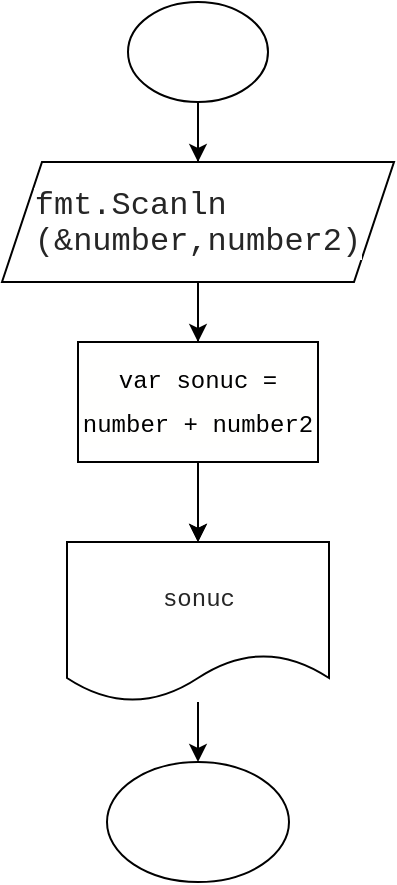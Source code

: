 <mxfile version="15.9.3" type="github">
  <diagram id="GQXadRSxt_P2eG3wc91t" name="Page-1">
    <mxGraphModel dx="946" dy="614" grid="1" gridSize="10" guides="1" tooltips="1" connect="1" arrows="1" fold="1" page="1" pageScale="1" pageWidth="827" pageHeight="1169" math="0" shadow="0">
      <root>
        <mxCell id="0" />
        <mxCell id="1" parent="0" />
        <mxCell id="QrJliiHwLaIzrrKKnuS_-2" style="edgeStyle=orthogonalEdgeStyle;rounded=0;orthogonalLoop=1;jettySize=auto;html=1;" parent="1" source="QrJliiHwLaIzrrKKnuS_-1" edge="1">
          <mxGeometry relative="1" as="geometry">
            <mxPoint x="379" y="120" as="targetPoint" />
            <Array as="points">
              <mxPoint x="379" y="70" />
              <mxPoint x="379" y="70" />
            </Array>
          </mxGeometry>
        </mxCell>
        <mxCell id="KGo8pH8FPXHJ832XPiY9-11" style="edgeStyle=orthogonalEdgeStyle;rounded=0;orthogonalLoop=1;jettySize=auto;html=1;entryX=0.5;entryY=0;entryDx=0;entryDy=0;fontSize=12;fontColor=#080808;" edge="1" parent="1" source="QrJliiHwLaIzrrKKnuS_-1" target="KGo8pH8FPXHJ832XPiY9-3">
          <mxGeometry relative="1" as="geometry" />
        </mxCell>
        <mxCell id="QrJliiHwLaIzrrKKnuS_-1" value="" style="ellipse;whiteSpace=wrap;html=1;" parent="1" vertex="1">
          <mxGeometry x="344" width="70" height="50" as="geometry" />
        </mxCell>
        <mxCell id="KGo8pH8FPXHJ832XPiY9-7" style="edgeStyle=orthogonalEdgeStyle;rounded=0;orthogonalLoop=1;jettySize=auto;html=1;entryX=0.5;entryY=0;entryDx=0;entryDy=0;startArrow=none;" edge="1" parent="1" source="KGo8pH8FPXHJ832XPiY9-12" target="KGo8pH8FPXHJ832XPiY9-6">
          <mxGeometry relative="1" as="geometry" />
        </mxCell>
        <mxCell id="KGo8pH8FPXHJ832XPiY9-14" style="edgeStyle=orthogonalEdgeStyle;rounded=0;orthogonalLoop=1;jettySize=auto;html=1;fontSize=12;fontColor=#080808;" edge="1" parent="1" source="KGo8pH8FPXHJ832XPiY9-3">
          <mxGeometry relative="1" as="geometry">
            <mxPoint x="379" y="170" as="targetPoint" />
          </mxGeometry>
        </mxCell>
        <mxCell id="KGo8pH8FPXHJ832XPiY9-3" value="&lt;p class=&quot;p1&quot; style=&quot;margin: 0px ; text-align: justify ; font-stretch: normal ; line-height: normal ; font-family: &amp;#34;courier new&amp;#34; ; color: rgb(38 , 38 , 38) ; background-color: rgb(255 , 255 , 255)&quot;&gt;&lt;font style=&quot;font-size: 16px&quot;&gt;fmt.Scanln&lt;/font&gt;&lt;/p&gt;&lt;p class=&quot;p1&quot; style=&quot;margin: 0px ; text-align: justify ; font-stretch: normal ; line-height: normal ; font-family: &amp;#34;courier new&amp;#34; ; color: rgb(38 , 38 , 38) ; background-color: rgb(255 , 255 , 255)&quot;&gt;&lt;font style=&quot;font-size: 16px&quot;&gt;(&amp;amp;number,number2)&lt;/font&gt;&lt;/p&gt;" style="shape=parallelogram;perimeter=parallelogramPerimeter;whiteSpace=wrap;html=1;fixedSize=1;" vertex="1" parent="1">
          <mxGeometry x="281" y="80" width="196" height="60" as="geometry" />
        </mxCell>
        <mxCell id="KGo8pH8FPXHJ832XPiY9-8" style="edgeStyle=orthogonalEdgeStyle;rounded=0;orthogonalLoop=1;jettySize=auto;html=1;" edge="1" parent="1" source="KGo8pH8FPXHJ832XPiY9-6" target="KGo8pH8FPXHJ832XPiY9-9">
          <mxGeometry relative="1" as="geometry">
            <mxPoint x="379" y="380" as="targetPoint" />
          </mxGeometry>
        </mxCell>
        <mxCell id="KGo8pH8FPXHJ832XPiY9-6" value="&lt;p class=&quot;p1&quot; style=&quot;margin: 0px ; text-align: justify ; font-stretch: normal ; line-height: normal ; font-family: &amp;#34;courier new&amp;#34; ; color: rgb(38 , 38 , 38) ; background-color: rgb(255 , 255 , 255)&quot;&gt;sonuc&lt;/p&gt;" style="shape=document;whiteSpace=wrap;html=1;boundedLbl=1;" vertex="1" parent="1">
          <mxGeometry x="313.5" y="270" width="131" height="80" as="geometry" />
        </mxCell>
        <mxCell id="KGo8pH8FPXHJ832XPiY9-9" value="" style="ellipse;whiteSpace=wrap;html=1;" vertex="1" parent="1">
          <mxGeometry x="333.5" y="380" width="91" height="60" as="geometry" />
        </mxCell>
        <mxCell id="KGo8pH8FPXHJ832XPiY9-15" style="edgeStyle=orthogonalEdgeStyle;rounded=0;orthogonalLoop=1;jettySize=auto;html=1;entryX=0.5;entryY=0;entryDx=0;entryDy=0;fontFamily=Courier New;fontSize=12;fontColor=#080808;" edge="1" parent="1" source="KGo8pH8FPXHJ832XPiY9-12" target="KGo8pH8FPXHJ832XPiY9-6">
          <mxGeometry relative="1" as="geometry" />
        </mxCell>
        <mxCell id="KGo8pH8FPXHJ832XPiY9-12" value="&lt;div style=&quot;color: rgb(0 , 0 , 0) ; background-color: rgb(255 , 255 , 254) ; line-height: 21px&quot;&gt;&lt;div&gt;&lt;font style=&quot;font-size: 12px&quot; face=&quot;Courier New&quot;&gt;var sonuc = number + number2&lt;/font&gt;&lt;/div&gt;&lt;div style=&quot;font-family: &amp;#34;menlo&amp;#34; , &amp;#34;monaco&amp;#34; , &amp;#34;courier new&amp;#34; , monospace ; font-size: 14px&quot;&gt;&lt;/div&gt;&lt;/div&gt;" style="rounded=0;whiteSpace=wrap;html=1;fontSize=12;fontColor=#080808;" vertex="1" parent="1">
          <mxGeometry x="319" y="170" width="120" height="60" as="geometry" />
        </mxCell>
        <mxCell id="KGo8pH8FPXHJ832XPiY9-13" value="" style="edgeStyle=orthogonalEdgeStyle;rounded=0;orthogonalLoop=1;jettySize=auto;html=1;entryX=0.5;entryY=0;entryDx=0;entryDy=0;endArrow=none;" edge="1" parent="1" source="KGo8pH8FPXHJ832XPiY9-3" target="KGo8pH8FPXHJ832XPiY9-12">
          <mxGeometry relative="1" as="geometry">
            <mxPoint x="379" y="140" as="sourcePoint" />
            <mxPoint x="379" y="250" as="targetPoint" />
          </mxGeometry>
        </mxCell>
      </root>
    </mxGraphModel>
  </diagram>
</mxfile>
